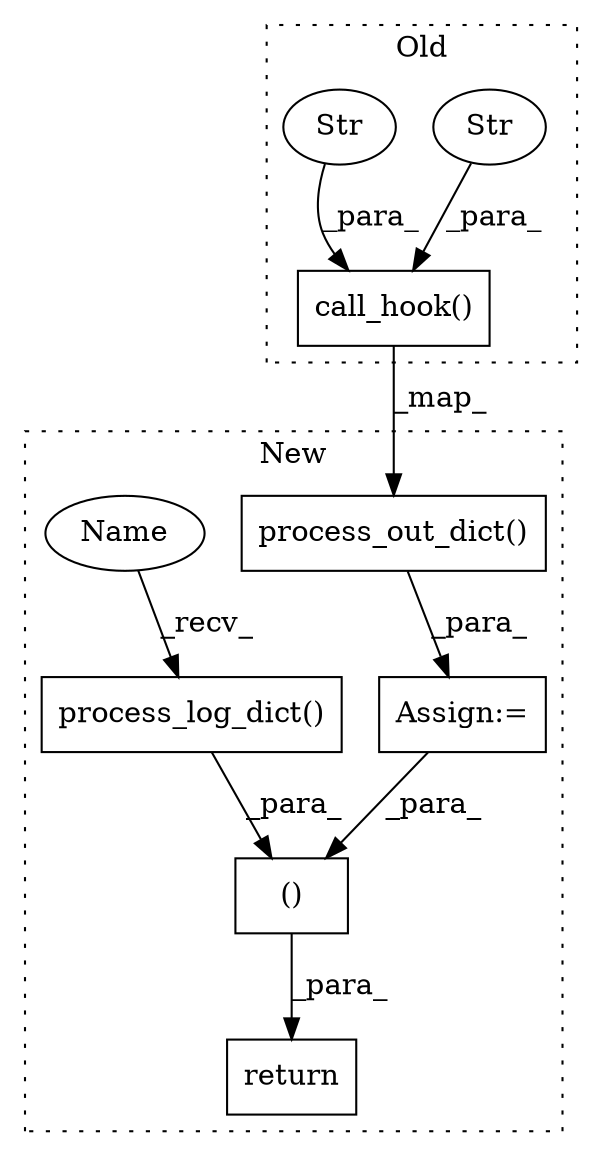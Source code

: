 digraph G {
subgraph cluster0 {
1 [label="call_hook()" a="75" s="2794,2842" l="15,18" shape="box"];
5 [label="Str" a="66" s="2825" l="17" shape="ellipse"];
6 [label="Str" a="66" s="2809" l="14" shape="ellipse"];
label = "Old";
style="dotted";
}
subgraph cluster1 {
2 [label="process_out_dict()" a="75" s="2777" l="38" shape="box"];
3 [label="process_log_dict()" a="75" s="2835" l="265" shape="box"];
4 [label="()" a="54" s="3124" l="10" shape="box"];
7 [label="Assign:=" a="68" s="2774" l="3" shape="box"];
8 [label="return" a="93" s="3109" l="7" shape="box"];
9 [label="Name" a="87" s="2835" l="4" shape="ellipse"];
label = "New";
style="dotted";
}
1 -> 2 [label="_map_"];
2 -> 7 [label="_para_"];
3 -> 4 [label="_para_"];
4 -> 8 [label="_para_"];
5 -> 1 [label="_para_"];
6 -> 1 [label="_para_"];
7 -> 4 [label="_para_"];
9 -> 3 [label="_recv_"];
}